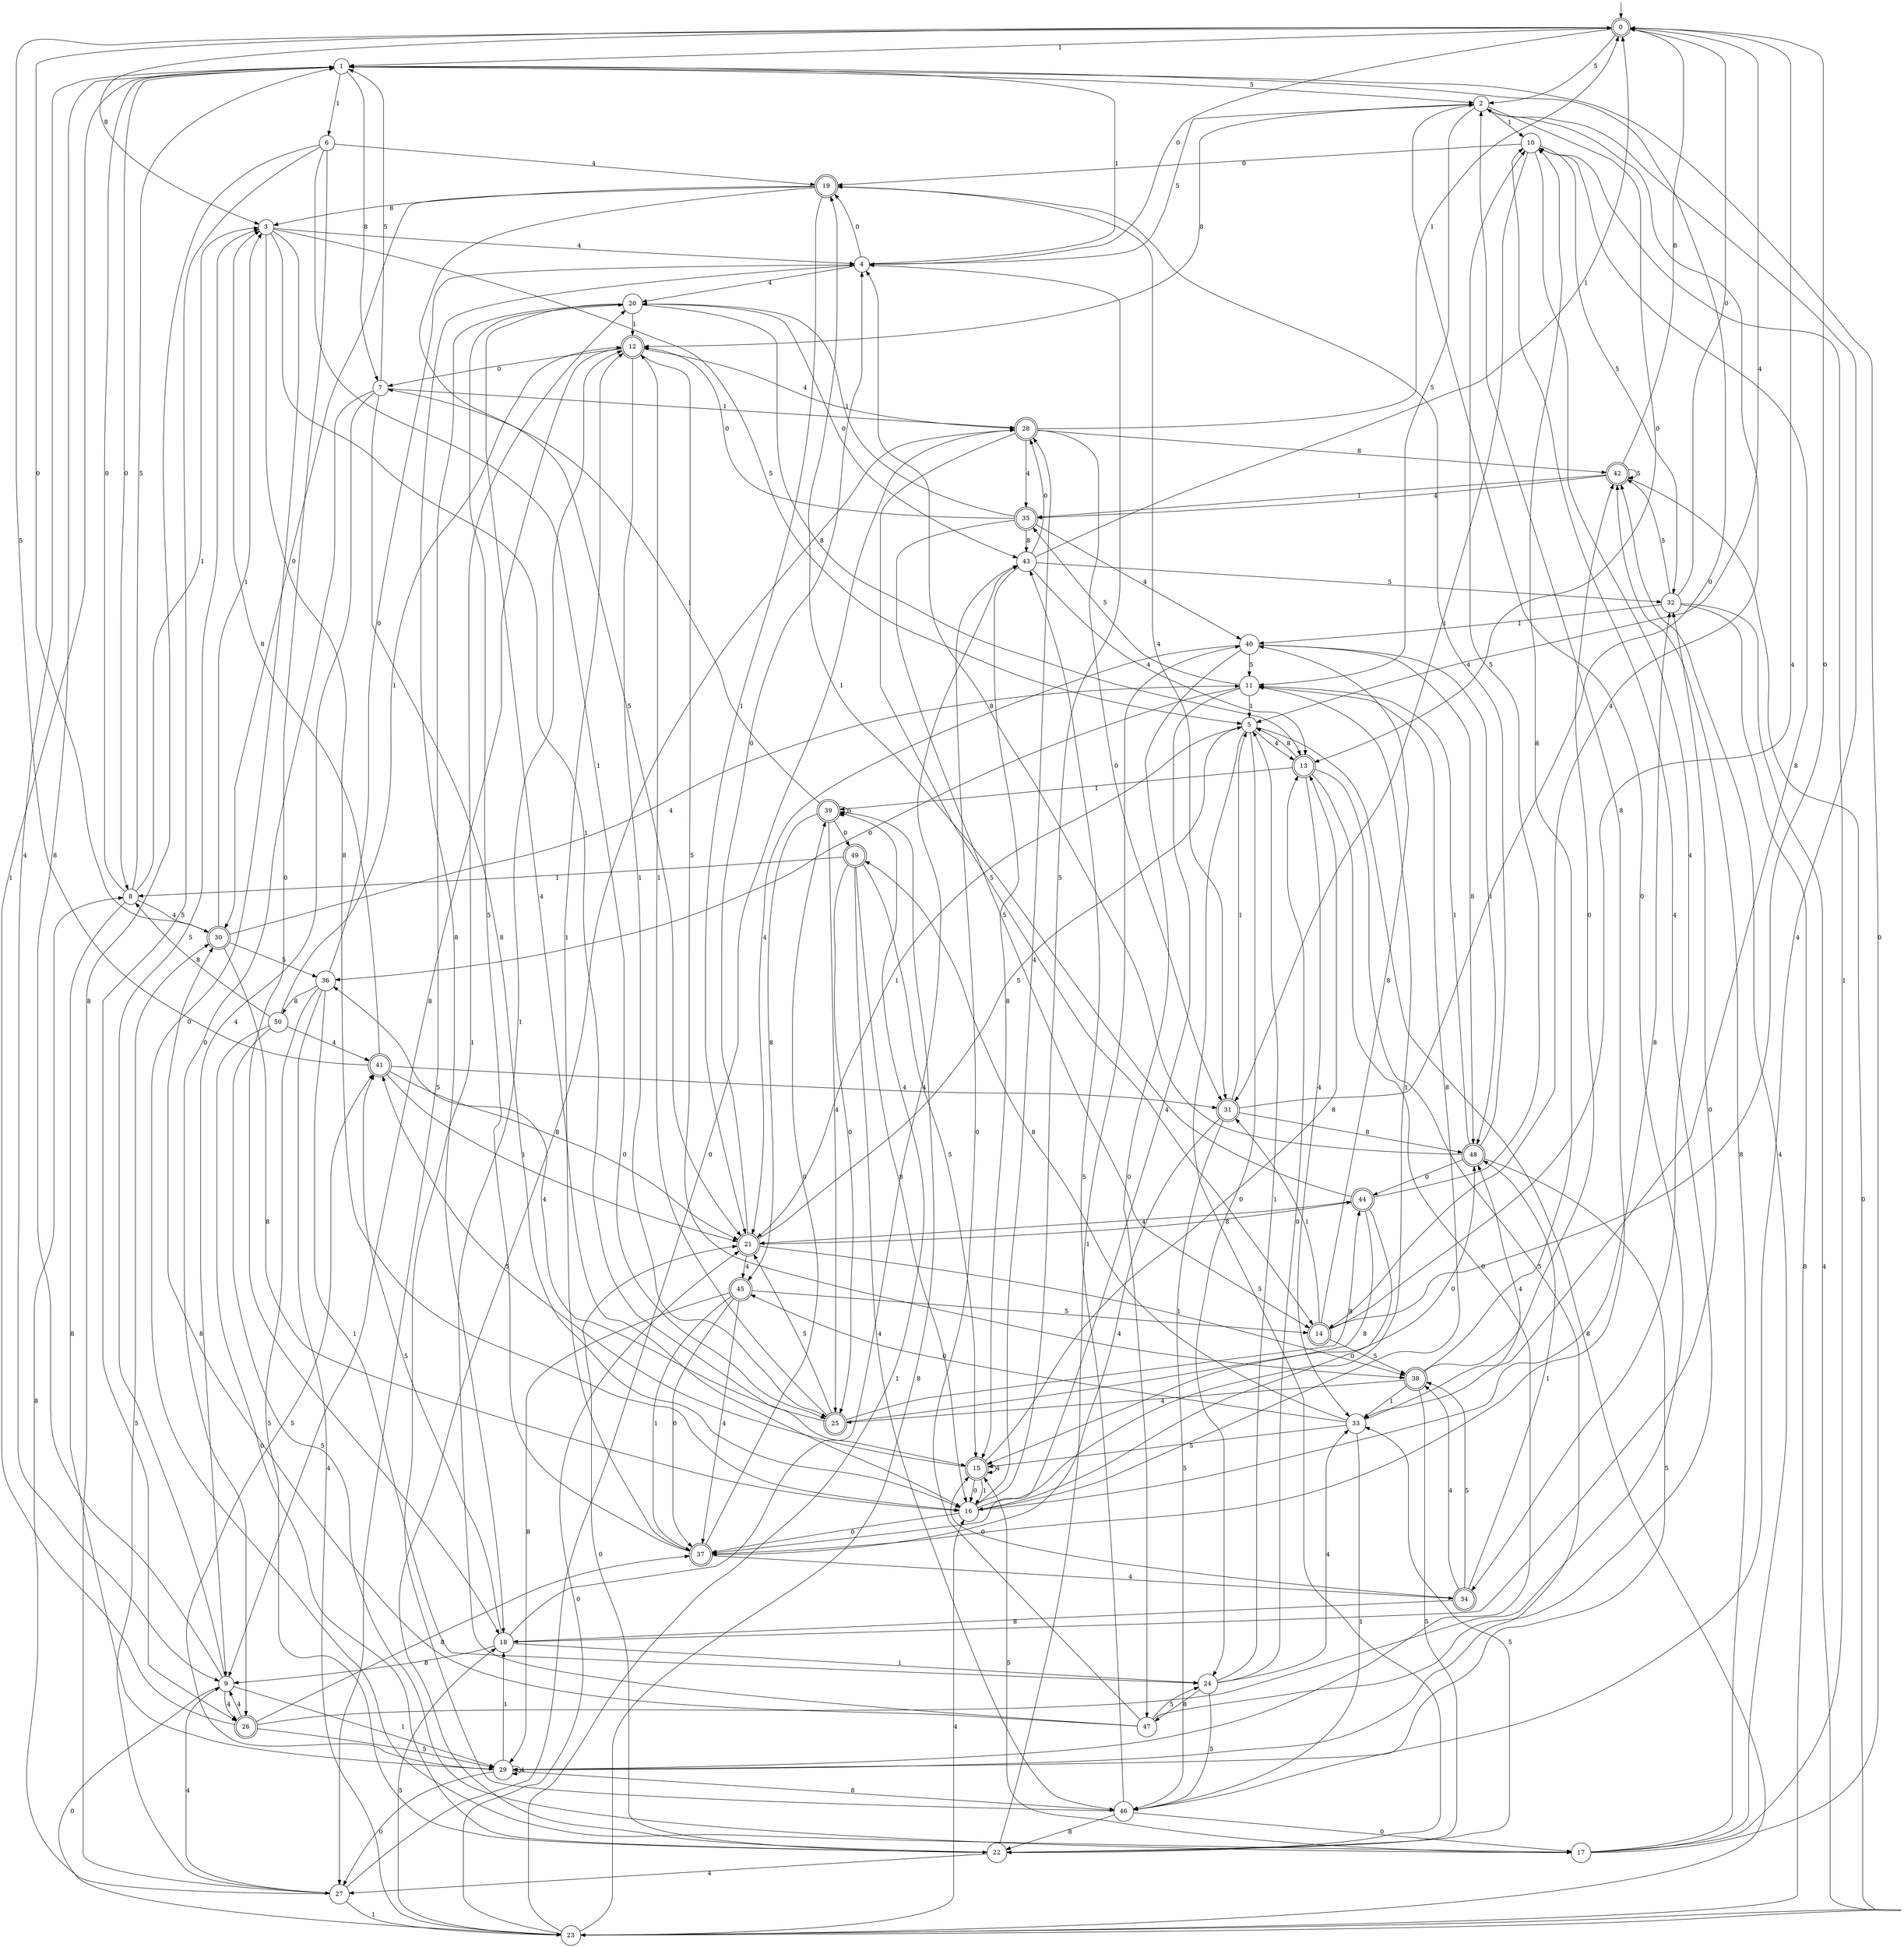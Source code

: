 digraph g {

	s0 [shape="doublecircle" label="0"];
	s1 [shape="circle" label="1"];
	s2 [shape="circle" label="2"];
	s3 [shape="circle" label="3"];
	s4 [shape="circle" label="4"];
	s5 [shape="circle" label="5"];
	s6 [shape="circle" label="6"];
	s7 [shape="circle" label="7"];
	s8 [shape="circle" label="8"];
	s9 [shape="circle" label="9"];
	s10 [shape="circle" label="10"];
	s11 [shape="circle" label="11"];
	s12 [shape="doublecircle" label="12"];
	s13 [shape="doublecircle" label="13"];
	s14 [shape="doublecircle" label="14"];
	s15 [shape="doublecircle" label="15"];
	s16 [shape="circle" label="16"];
	s17 [shape="circle" label="17"];
	s18 [shape="circle" label="18"];
	s19 [shape="doublecircle" label="19"];
	s20 [shape="circle" label="20"];
	s21 [shape="doublecircle" label="21"];
	s22 [shape="circle" label="22"];
	s23 [shape="circle" label="23"];
	s24 [shape="circle" label="24"];
	s25 [shape="doublecircle" label="25"];
	s26 [shape="doublecircle" label="26"];
	s27 [shape="circle" label="27"];
	s28 [shape="doublecircle" label="28"];
	s29 [shape="circle" label="29"];
	s30 [shape="doublecircle" label="30"];
	s31 [shape="doublecircle" label="31"];
	s32 [shape="circle" label="32"];
	s33 [shape="circle" label="33"];
	s34 [shape="doublecircle" label="34"];
	s35 [shape="doublecircle" label="35"];
	s36 [shape="circle" label="36"];
	s37 [shape="doublecircle" label="37"];
	s38 [shape="doublecircle" label="38"];
	s39 [shape="doublecircle" label="39"];
	s40 [shape="circle" label="40"];
	s41 [shape="doublecircle" label="41"];
	s42 [shape="doublecircle" label="42"];
	s43 [shape="circle" label="43"];
	s44 [shape="doublecircle" label="44"];
	s45 [shape="doublecircle" label="45"];
	s46 [shape="circle" label="46"];
	s47 [shape="circle" label="47"];
	s48 [shape="doublecircle" label="48"];
	s49 [shape="doublecircle" label="49"];
	s50 [shape="circle" label="50"];
	s0 -> s1 [label="1"];
	s0 -> s2 [label="5"];
	s0 -> s3 [label="8"];
	s0 -> s4 [label="0"];
	s0 -> s5 [label="4"];
	s1 -> s6 [label="1"];
	s1 -> s2 [label="5"];
	s1 -> s7 [label="8"];
	s1 -> s8 [label="0"];
	s1 -> s9 [label="4"];
	s2 -> s10 [label="1"];
	s2 -> s11 [label="5"];
	s2 -> s12 [label="8"];
	s2 -> s13 [label="0"];
	s2 -> s14 [label="4"];
	s3 -> s15 [label="1"];
	s3 -> s5 [label="5"];
	s3 -> s16 [label="8"];
	s3 -> s17 [label="0"];
	s3 -> s4 [label="4"];
	s4 -> s1 [label="1"];
	s4 -> s2 [label="5"];
	s4 -> s18 [label="8"];
	s4 -> s19 [label="0"];
	s4 -> s20 [label="4"];
	s5 -> s21 [label="1"];
	s5 -> s22 [label="5"];
	s5 -> s23 [label="8"];
	s5 -> s24 [label="0"];
	s5 -> s13 [label="4"];
	s6 -> s25 [label="1"];
	s6 -> s26 [label="5"];
	s6 -> s27 [label="8"];
	s6 -> s18 [label="0"];
	s6 -> s19 [label="4"];
	s7 -> s28 [label="1"];
	s7 -> s1 [label="5"];
	s7 -> s16 [label="8"];
	s7 -> s26 [label="0"];
	s7 -> s9 [label="4"];
	s8 -> s3 [label="1"];
	s8 -> s1 [label="5"];
	s8 -> s29 [label="8"];
	s8 -> s1 [label="0"];
	s8 -> s30 [label="4"];
	s9 -> s29 [label="1"];
	s9 -> s3 [label="5"];
	s9 -> s1 [label="8"];
	s9 -> s23 [label="0"];
	s9 -> s26 [label="4"];
	s10 -> s31 [label="1"];
	s10 -> s32 [label="5"];
	s10 -> s33 [label="8"];
	s10 -> s19 [label="0"];
	s10 -> s34 [label="4"];
	s11 -> s5 [label="1"];
	s11 -> s35 [label="5"];
	s11 -> s16 [label="8"];
	s11 -> s36 [label="0"];
	s11 -> s37 [label="4"];
	s12 -> s25 [label="1"];
	s12 -> s38 [label="5"];
	s12 -> s9 [label="8"];
	s12 -> s7 [label="0"];
	s12 -> s28 [label="4"];
	s13 -> s39 [label="1"];
	s13 -> s29 [label="5"];
	s13 -> s5 [label="8"];
	s13 -> s29 [label="0"];
	s13 -> s33 [label="4"];
	s14 -> s31 [label="1"];
	s14 -> s38 [label="5"];
	s14 -> s40 [label="8"];
	s14 -> s0 [label="0"];
	s14 -> s0 [label="4"];
	s15 -> s16 [label="1"];
	s15 -> s41 [label="5"];
	s15 -> s13 [label="8"];
	s15 -> s16 [label="0"];
	s15 -> s15 [label="4"];
	s16 -> s11 [label="1"];
	s16 -> s4 [label="5"];
	s16 -> s32 [label="8"];
	s16 -> s37 [label="0"];
	s16 -> s28 [label="4"];
	s17 -> s10 [label="1"];
	s17 -> s15 [label="5"];
	s17 -> s42 [label="8"];
	s17 -> s1 [label="0"];
	s17 -> s42 [label="4"];
	s18 -> s24 [label="1"];
	s18 -> s41 [label="5"];
	s18 -> s9 [label="8"];
	s18 -> s32 [label="0"];
	s18 -> s43 [label="4"];
	s19 -> s21 [label="1"];
	s19 -> s21 [label="5"];
	s19 -> s3 [label="8"];
	s19 -> s30 [label="0"];
	s19 -> s31 [label="4"];
	s20 -> s12 [label="1"];
	s20 -> s27 [label="5"];
	s20 -> s13 [label="8"];
	s20 -> s43 [label="0"];
	s20 -> s16 [label="4"];
	s21 -> s38 [label="1"];
	s21 -> s5 [label="5"];
	s21 -> s44 [label="8"];
	s21 -> s4 [label="0"];
	s21 -> s45 [label="4"];
	s22 -> s40 [label="1"];
	s22 -> s33 [label="5"];
	s22 -> s28 [label="8"];
	s22 -> s21 [label="0"];
	s22 -> s27 [label="4"];
	s23 -> s39 [label="1"];
	s23 -> s18 [label="5"];
	s23 -> s39 [label="8"];
	s23 -> s21 [label="0"];
	s23 -> s16 [label="4"];
	s24 -> s5 [label="1"];
	s24 -> s46 [label="5"];
	s24 -> s47 [label="8"];
	s24 -> s13 [label="0"];
	s24 -> s33 [label="4"];
	s25 -> s12 [label="1"];
	s25 -> s21 [label="5"];
	s25 -> s44 [label="8"];
	s25 -> s48 [label="0"];
	s25 -> s36 [label="4"];
	s26 -> s1 [label="1"];
	s26 -> s29 [label="5"];
	s26 -> s37 [label="8"];
	s26 -> s2 [label="0"];
	s26 -> s9 [label="4"];
	s27 -> s23 [label="1"];
	s27 -> s30 [label="5"];
	s27 -> s8 [label="8"];
	s27 -> s28 [label="0"];
	s27 -> s9 [label="4"];
	s28 -> s0 [label="1"];
	s28 -> s14 [label="5"];
	s28 -> s42 [label="8"];
	s28 -> s31 [label="0"];
	s28 -> s35 [label="4"];
	s29 -> s18 [label="1"];
	s29 -> s41 [label="5"];
	s29 -> s46 [label="8"];
	s29 -> s27 [label="0"];
	s29 -> s29 [label="4"];
	s30 -> s3 [label="1"];
	s30 -> s36 [label="5"];
	s30 -> s16 [label="8"];
	s30 -> s0 [label="0"];
	s30 -> s11 [label="4"];
	s31 -> s5 [label="1"];
	s31 -> s46 [label="5"];
	s31 -> s48 [label="8"];
	s31 -> s1 [label="0"];
	s31 -> s37 [label="4"];
	s32 -> s40 [label="1"];
	s32 -> s42 [label="5"];
	s32 -> s23 [label="8"];
	s32 -> s0 [label="0"];
	s32 -> s23 [label="4"];
	s33 -> s46 [label="1"];
	s33 -> s15 [label="5"];
	s33 -> s49 [label="8"];
	s33 -> s45 [label="0"];
	s33 -> s48 [label="4"];
	s34 -> s48 [label="1"];
	s34 -> s38 [label="5"];
	s34 -> s18 [label="8"];
	s34 -> s15 [label="0"];
	s34 -> s38 [label="4"];
	s35 -> s20 [label="1"];
	s35 -> s14 [label="5"];
	s35 -> s43 [label="8"];
	s35 -> s12 [label="0"];
	s35 -> s40 [label="4"];
	s36 -> s24 [label="1"];
	s36 -> s22 [label="5"];
	s36 -> s50 [label="8"];
	s36 -> s4 [label="0"];
	s36 -> s23 [label="4"];
	s37 -> s12 [label="1"];
	s37 -> s20 [label="5"];
	s37 -> s2 [label="8"];
	s37 -> s39 [label="0"];
	s37 -> s34 [label="4"];
	s38 -> s33 [label="1"];
	s38 -> s22 [label="5"];
	s38 -> s10 [label="8"];
	s38 -> s42 [label="0"];
	s38 -> s25 [label="4"];
	s39 -> s7 [label="1"];
	s39 -> s39 [label="5"];
	s39 -> s45 [label="8"];
	s39 -> s49 [label="0"];
	s39 -> s25 [label="4"];
	s40 -> s48 [label="1"];
	s40 -> s11 [label="5"];
	s40 -> s48 [label="8"];
	s40 -> s47 [label="0"];
	s40 -> s21 [label="4"];
	s41 -> s21 [label="1"];
	s41 -> s0 [label="5"];
	s41 -> s3 [label="8"];
	s41 -> s21 [label="0"];
	s41 -> s31 [label="4"];
	s42 -> s35 [label="1"];
	s42 -> s42 [label="5"];
	s42 -> s0 [label="8"];
	s42 -> s23 [label="0"];
	s42 -> s35 [label="4"];
	s43 -> s0 [label="1"];
	s43 -> s32 [label="5"];
	s43 -> s15 [label="8"];
	s43 -> s28 [label="0"];
	s43 -> s13 [label="4"];
	s44 -> s19 [label="1"];
	s44 -> s10 [label="5"];
	s44 -> s15 [label="8"];
	s44 -> s16 [label="0"];
	s44 -> s21 [label="4"];
	s45 -> s37 [label="1"];
	s45 -> s14 [label="5"];
	s45 -> s29 [label="8"];
	s45 -> s37 [label="0"];
	s45 -> s37 [label="4"];
	s46 -> s20 [label="1"];
	s46 -> s43 [label="5"];
	s46 -> s22 [label="8"];
	s46 -> s17 [label="0"];
	s46 -> s2 [label="4"];
	s47 -> s12 [label="1"];
	s47 -> s24 [label="5"];
	s47 -> s30 [label="8"];
	s47 -> s43 [label="0"];
	s47 -> s10 [label="4"];
	s48 -> s11 [label="1"];
	s48 -> s29 [label="5"];
	s48 -> s4 [label="8"];
	s48 -> s44 [label="0"];
	s48 -> s19 [label="4"];
	s49 -> s8 [label="1"];
	s49 -> s15 [label="5"];
	s49 -> s16 [label="8"];
	s49 -> s25 [label="0"];
	s49 -> s46 [label="4"];
	s50 -> s12 [label="1"];
	s50 -> s17 [label="5"];
	s50 -> s8 [label="8"];
	s50 -> s22 [label="0"];
	s50 -> s41 [label="4"];

__start0 [label="" shape="none" width="0" height="0"];
__start0 -> s0;

}
